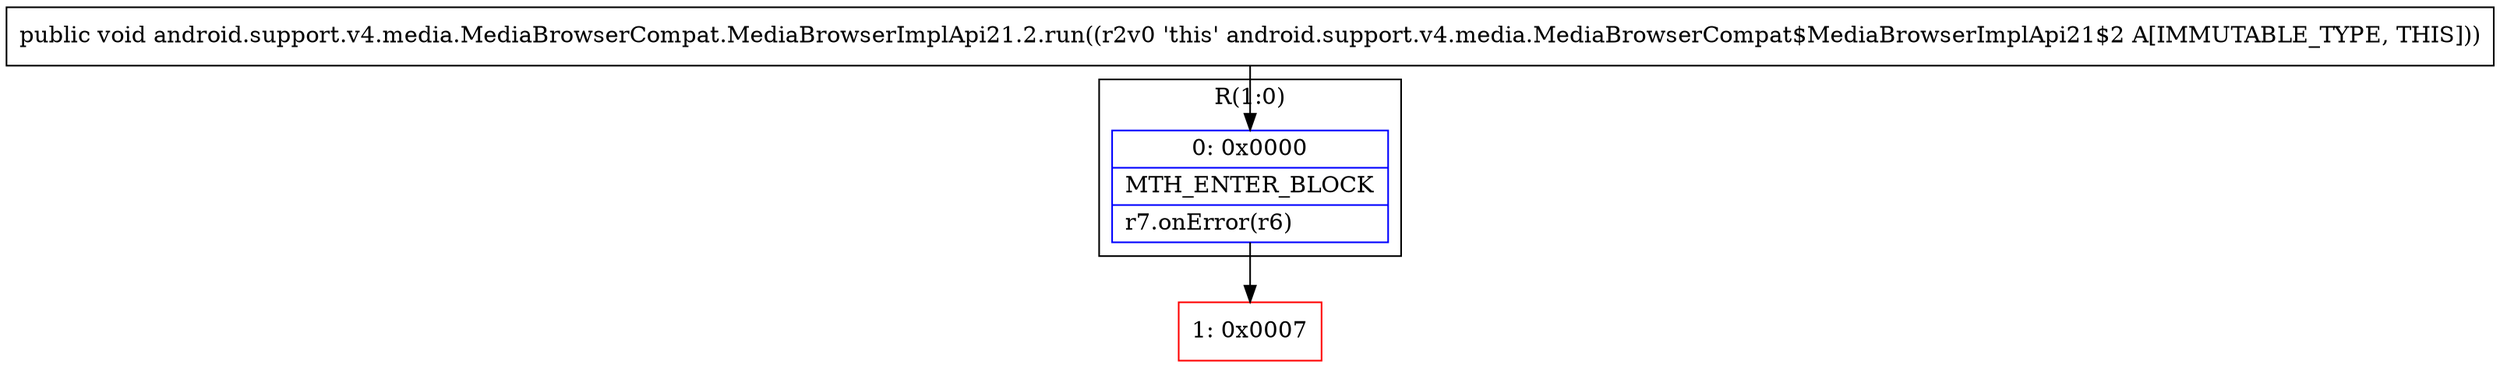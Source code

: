 digraph "CFG forandroid.support.v4.media.MediaBrowserCompat.MediaBrowserImplApi21.2.run()V" {
subgraph cluster_Region_879880330 {
label = "R(1:0)";
node [shape=record,color=blue];
Node_0 [shape=record,label="{0\:\ 0x0000|MTH_ENTER_BLOCK\l|r7.onError(r6)\l}"];
}
Node_1 [shape=record,color=red,label="{1\:\ 0x0007}"];
MethodNode[shape=record,label="{public void android.support.v4.media.MediaBrowserCompat.MediaBrowserImplApi21.2.run((r2v0 'this' android.support.v4.media.MediaBrowserCompat$MediaBrowserImplApi21$2 A[IMMUTABLE_TYPE, THIS])) }"];
MethodNode -> Node_0;
Node_0 -> Node_1;
}

